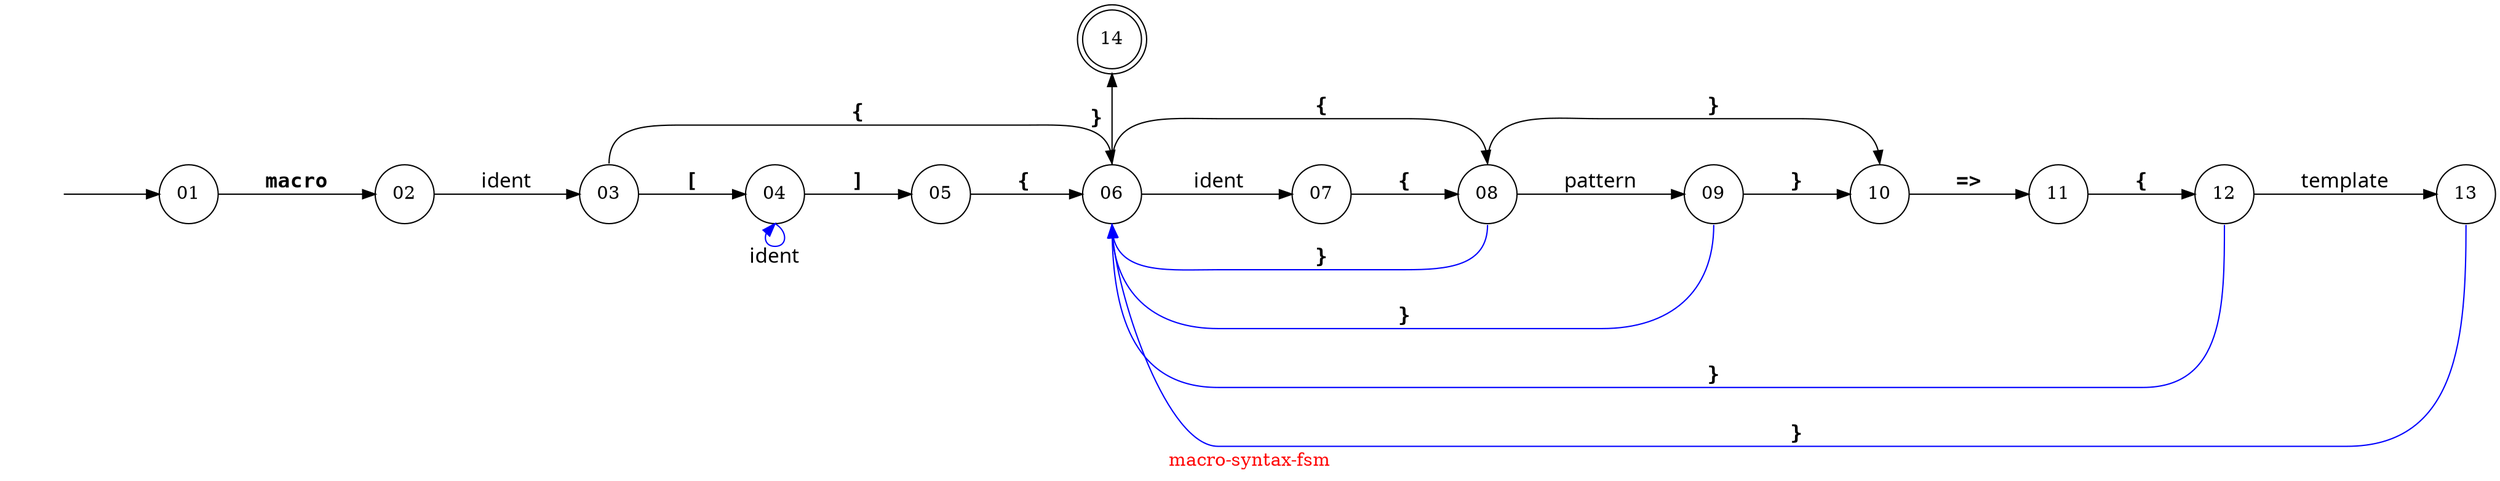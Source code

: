 // Copyright (C) 2007 - 2015 Robert Nielsen <robert@dakota.org>
//
// Licensed under the Apache License, Version 2.0 (the "License");
// you may not use this file except in compliance with the License.
// You may obtain a copy of the License at
//
//      http://www.apache.org/licenses/LICENSE-2.0
//
// Unless required by applicable law or agreed to in writing, software
// distributed under the License is distributed on an "AS IS" BASIS,
// WITHOUT WARRANTIES OR CONDITIONS OF ANY KIND, either express or implied.
// See the License for the specific language governing permissions and
// limitations under the License.

digraph "macro-syntax-fsm"
{
  graph [ label = "\G", fontcolor = red ];
  graph [ rankdir = "LR",
          center = true,
          //ratio = compress,
          //size = "7.5,10",
          //concentrate = true,
          ];

  //node [ shape = circle, label = "", width = 0.25 ];
  // OR
  node [ shape = circle ];

  edge [ fontname = "courier-bold", minlen = 2, fontsize = 16 ];

  00 [ style = invis ];
  14 [ shape = doublecircle ];

  00 -> 01;
  01 -> 02 [ label = "macro" ];
  02 -> 03 [ label = "ident", fontname = "courier-italic" ];
  03 -> 04 [ label = "[", weight = 5.0 ];
  03 -> 06 [ label = "{", tailport = n, headport = n ];
  04 -> 04 [ label = "ident", fontname = "courier-italic" tailport = s, headport = s, dir = back, color = blue ];
  04 -> 05 [ label = "]", weight = 5.0 ];
  05 -> 06 [ label = "{", weight = 5.0 ];

  06 -> 07 [ label = "ident", weight = 5.0, fontname = "courier-italic" ];
  06 -> 08 [ label = "{", tailport = n, headport = n ];
  07 -> 08 [ label = "{", weight = 5.0 ];
  08 -> 06 [ label = "}", weight = 1.0, headport = s, tailport = s, color = blue ]; // back
  
  08 -> 09 [ label = "pattern", weight = 5.0, fontname = "courier-italic" ];
  08 -> 10 [ label = "}", tailport = n, headport = n ];
  09 -> 06 [ label = "}", weight = 1.0, headport = s, tailport = s, color = blue ]; // back

  09 -> 10 [ label = "}", weight = 5.0 ];
  10 -> 11 [ label = "=>", weight = 5.0 ];
  11 -> 12 [ label = "{", weight = 5.0 ];
  12 -> 13 [ label = "template", weight = 5.0, fontname = "courier-italic" ];
  12 -> 06 [ label = "}", weight = 1.0, headport = s, tailport = s, color = blue ]; // back
  13 -> 06 [ label = "}", weight = 1.0, headport = s, tailport = s, color = blue ]; // back

  14 -> 06 [ label = "}", dir = back ]; //tailport = n, headport = s ]; // instead of dir = back
  subgraph { graph [ rank = same ]; 06; 14; }
}
// auxiliary pattern-set(s)  (macro m { p1 {}       {}       p2 {}       {}       ... })
// main      pattern-set     (macro m {    {}       {}          {}       {}           })
// auxiliary rule-set(s)     (macro m { r1 {} => {} {} => {} r2 {} => {} {} => {} ... })
// main      rule-set        (macro m {    {} => {} {} => {}    {} => {} {} => {}     })

// one and only one main rule-set or main pattern-set (either serves as the macro entry point)

// a pattern-set is the same as a rule-set where the template simply echos the pattern

// macro m              { klass-or-trait { klass }              { trait }          ... }
// macro klass-or-trait {                { klass }              { trait }              }
// macro klass-or-trait {                { klass } => { klass } { trait } => { trait } }

// use ?klass-or-trait
// or
// use ?/(klass|trait)/
